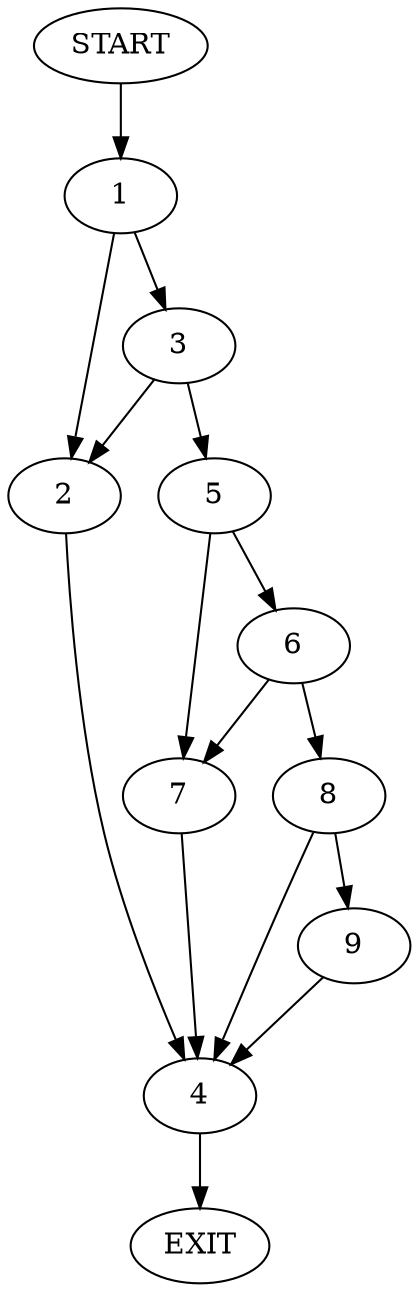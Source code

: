 digraph {
0 [label="START"]
10 [label="EXIT"]
0 -> 1
1 -> 2
1 -> 3
2 -> 4
3 -> 5
3 -> 2
5 -> 6
5 -> 7
4 -> 10
6 -> 7
6 -> 8
7 -> 4
8 -> 4
8 -> 9
9 -> 4
}
